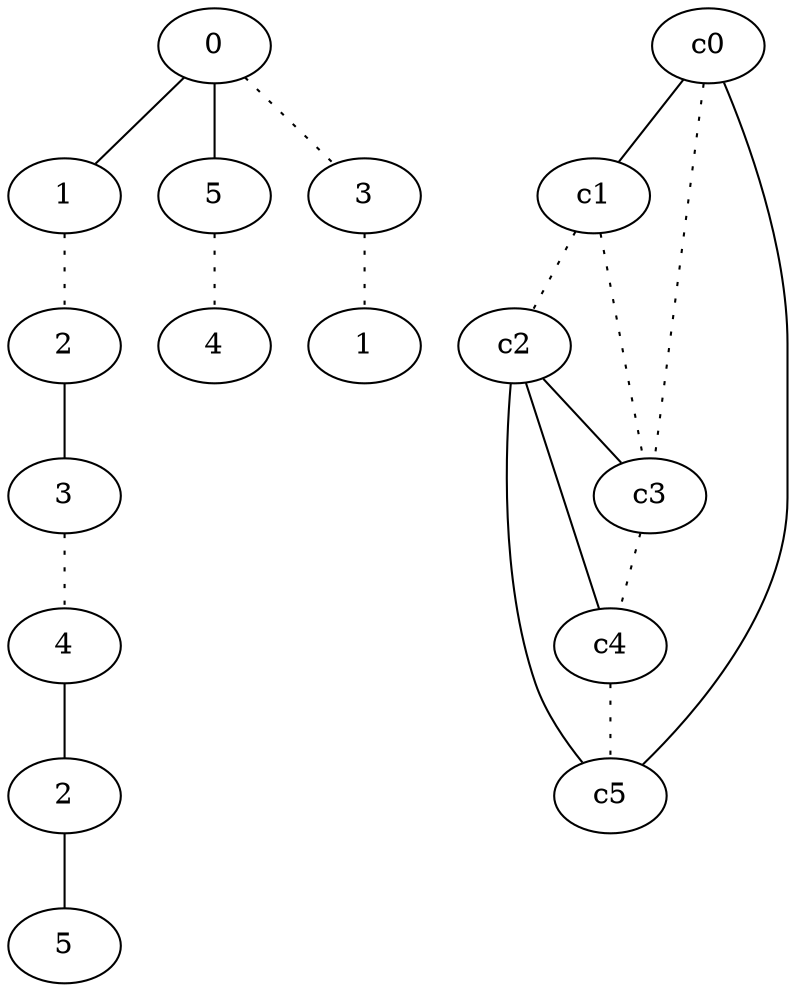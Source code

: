 graph {
a0[label=0];
a1[label=1];
a2[label=2];
a3[label=3];
a4[label=4];
a5[label=2];
a6[label=5];
a7[label=5];
a8[label=4];
a9[label=3];
a10[label=1];
a0 -- a1;
a0 -- a7;
a0 -- a9 [style=dotted];
a1 -- a2 [style=dotted];
a2 -- a3;
a3 -- a4 [style=dotted];
a4 -- a5;
a5 -- a6;
a7 -- a8 [style=dotted];
a9 -- a10 [style=dotted];
c0 -- c1;
c0 -- c3 [style=dotted];
c0 -- c5;
c1 -- c2 [style=dotted];
c1 -- c3 [style=dotted];
c2 -- c3;
c2 -- c4;
c2 -- c5;
c3 -- c4 [style=dotted];
c4 -- c5 [style=dotted];
}
